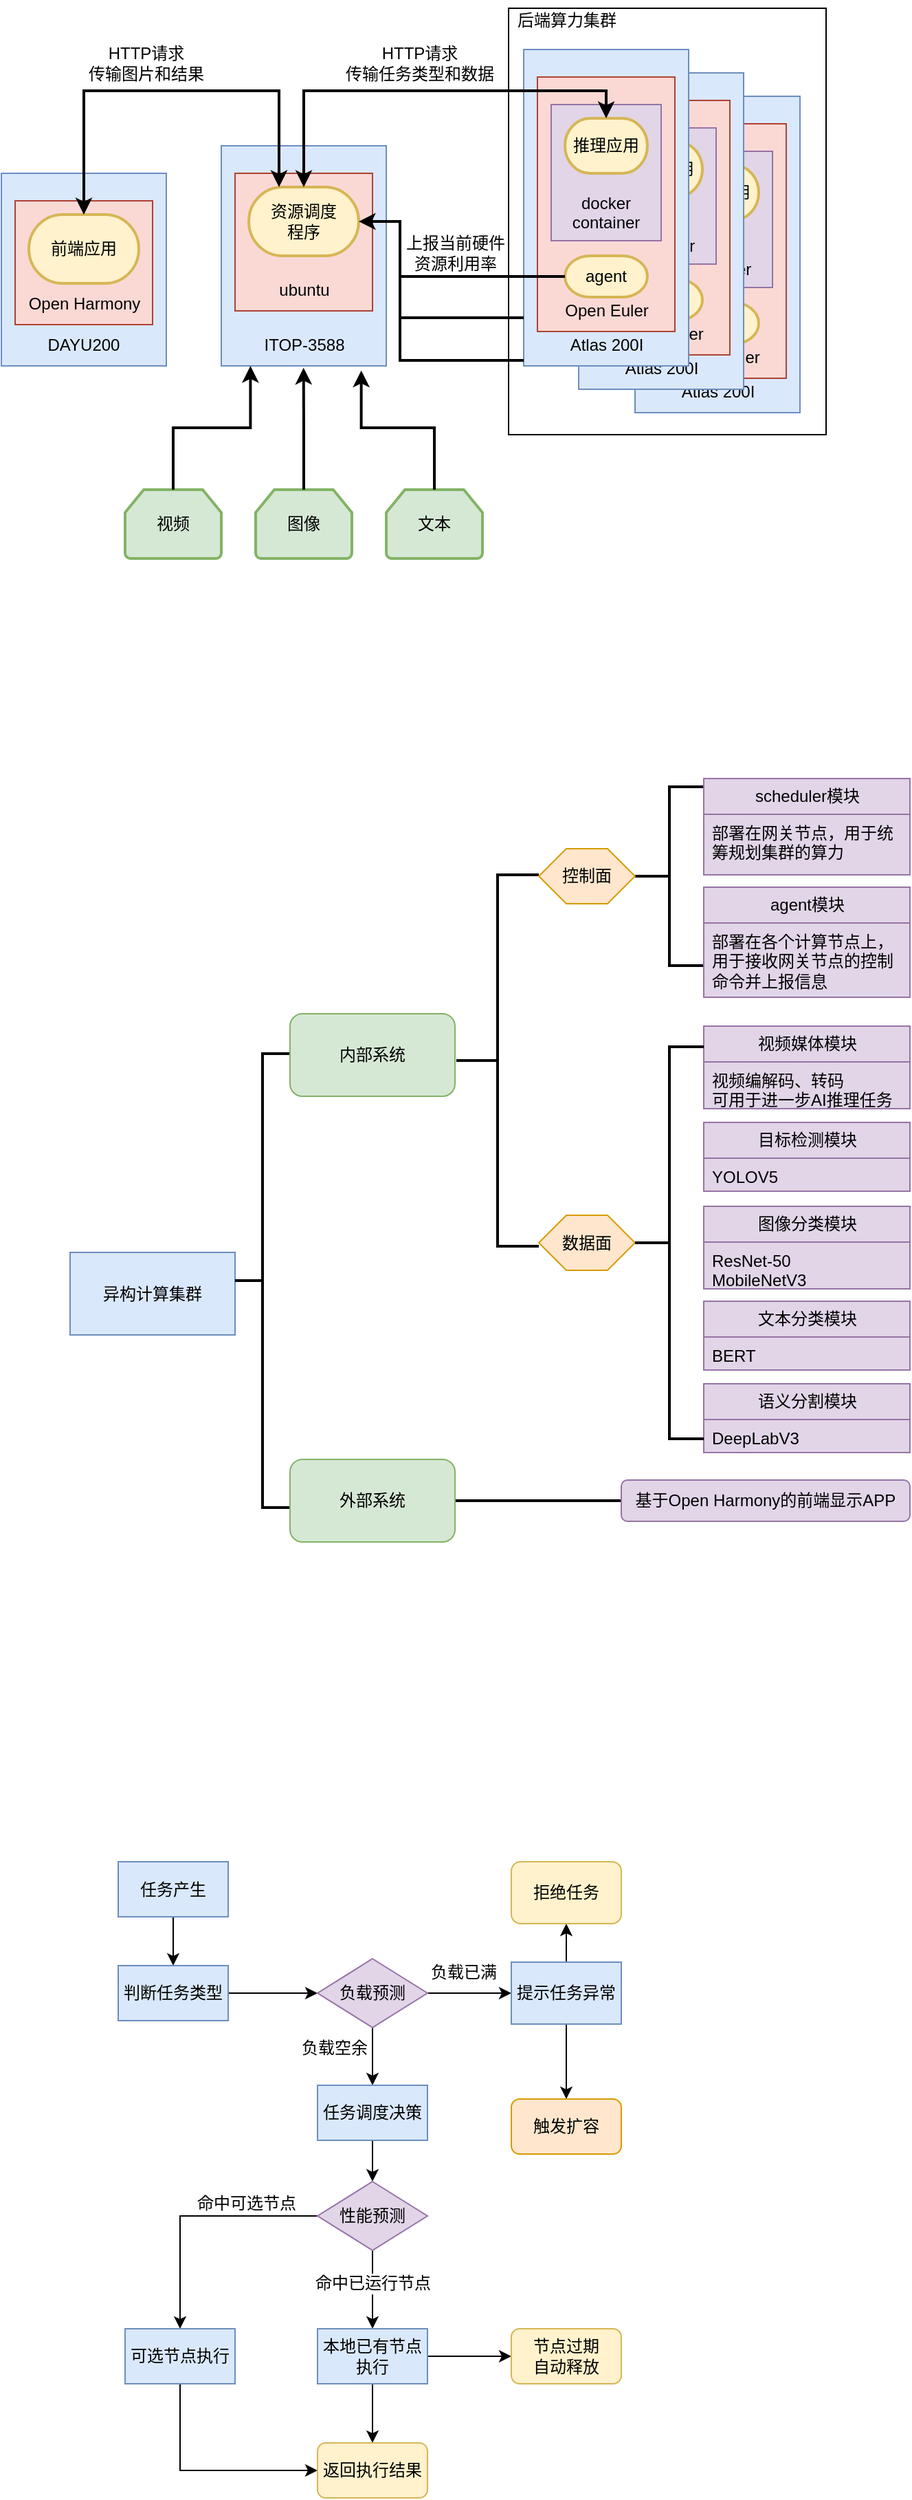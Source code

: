 <mxfile version="26.2.12">
  <diagram name="第 1 页" id="hc7zvkUpLv2Rvr7Ll1ZT">
    <mxGraphModel dx="1491" dy="804" grid="1" gridSize="10" guides="1" tooltips="1" connect="1" arrows="1" fold="1" page="1" pageScale="1" pageWidth="827" pageHeight="1169" math="0" shadow="0">
      <root>
        <mxCell id="0" />
        <mxCell id="1" parent="0" />
        <mxCell id="94nbrSoMffzkr9fx2lbW-61" value="Entity" style="whiteSpace=wrap;html=1;align=center;fillColor=none;" parent="1" vertex="1">
          <mxGeometry x="479" y="20" width="231" height="310" as="geometry" />
        </mxCell>
        <mxCell id="94nbrSoMffzkr9fx2lbW-47" value="" style="group" parent="1" vertex="1" connectable="0">
          <mxGeometry x="571" y="84" width="120" height="230" as="geometry" />
        </mxCell>
        <mxCell id="94nbrSoMffzkr9fx2lbW-48" value="" style="rounded=0;whiteSpace=wrap;html=1;fillColor=#dae8fc;strokeColor=#6c8ebf;" parent="94nbrSoMffzkr9fx2lbW-47" vertex="1">
          <mxGeometry width="120" height="230" as="geometry" />
        </mxCell>
        <mxCell id="94nbrSoMffzkr9fx2lbW-49" value="Atlas 200I" style="text;html=1;align=center;verticalAlign=middle;resizable=0;points=[];autosize=1;strokeColor=none;fillColor=none;" parent="94nbrSoMffzkr9fx2lbW-47" vertex="1">
          <mxGeometry x="20" y="200" width="80" height="30" as="geometry" />
        </mxCell>
        <mxCell id="94nbrSoMffzkr9fx2lbW-50" value="" style="rounded=0;whiteSpace=wrap;html=1;fillColor=#fad9d5;strokeColor=#ae4132;" parent="94nbrSoMffzkr9fx2lbW-47" vertex="1">
          <mxGeometry x="10" y="20" width="100" height="185" as="geometry" />
        </mxCell>
        <mxCell id="94nbrSoMffzkr9fx2lbW-51" value="Open Euler" style="text;html=1;align=center;verticalAlign=middle;resizable=0;points=[];autosize=1;strokeColor=none;fillColor=none;" parent="94nbrSoMffzkr9fx2lbW-47" vertex="1">
          <mxGeometry x="20" y="175" width="80" height="30" as="geometry" />
        </mxCell>
        <mxCell id="94nbrSoMffzkr9fx2lbW-52" value="&lt;div&gt;&lt;br&gt;&lt;/div&gt;&lt;div&gt;&lt;br&gt;&lt;/div&gt;&lt;div&gt;&lt;br&gt;&lt;/div&gt;&lt;div&gt;&lt;br&gt;&lt;/div&gt;&lt;div&gt;docker container&lt;/div&gt;" style="rounded=0;whiteSpace=wrap;html=1;fillColor=#e1d5e7;strokeColor=#9673a6;" parent="94nbrSoMffzkr9fx2lbW-47" vertex="1">
          <mxGeometry x="20" y="40" width="80" height="99" as="geometry" />
        </mxCell>
        <mxCell id="94nbrSoMffzkr9fx2lbW-53" value="agent" style="strokeWidth=2;html=1;shape=mxgraph.flowchart.terminator;whiteSpace=wrap;fillColor=#fff2cc;strokeColor=#d6b656;" parent="94nbrSoMffzkr9fx2lbW-47" vertex="1">
          <mxGeometry x="30" y="150" width="60" height="30" as="geometry" />
        </mxCell>
        <mxCell id="94nbrSoMffzkr9fx2lbW-54" value="推理应用" style="strokeWidth=2;html=1;shape=mxgraph.flowchart.terminator;whiteSpace=wrap;fillColor=#fff2cc;strokeColor=#d6b656;" parent="94nbrSoMffzkr9fx2lbW-47" vertex="1">
          <mxGeometry x="30" y="50" width="60" height="40" as="geometry" />
        </mxCell>
        <mxCell id="94nbrSoMffzkr9fx2lbW-39" value="" style="group" parent="1" vertex="1" connectable="0">
          <mxGeometry x="530" y="67" width="120" height="230" as="geometry" />
        </mxCell>
        <mxCell id="94nbrSoMffzkr9fx2lbW-40" value="" style="rounded=0;whiteSpace=wrap;html=1;fillColor=#dae8fc;strokeColor=#6c8ebf;" parent="94nbrSoMffzkr9fx2lbW-39" vertex="1">
          <mxGeometry width="120" height="230" as="geometry" />
        </mxCell>
        <mxCell id="94nbrSoMffzkr9fx2lbW-41" value="Atlas 200I" style="text;html=1;align=center;verticalAlign=middle;resizable=0;points=[];autosize=1;strokeColor=none;fillColor=none;" parent="94nbrSoMffzkr9fx2lbW-39" vertex="1">
          <mxGeometry x="20" y="200" width="80" height="30" as="geometry" />
        </mxCell>
        <mxCell id="94nbrSoMffzkr9fx2lbW-42" value="" style="rounded=0;whiteSpace=wrap;html=1;fillColor=#fad9d5;strokeColor=#ae4132;" parent="94nbrSoMffzkr9fx2lbW-39" vertex="1">
          <mxGeometry x="10" y="20" width="100" height="185" as="geometry" />
        </mxCell>
        <mxCell id="94nbrSoMffzkr9fx2lbW-43" value="Open Euler" style="text;html=1;align=center;verticalAlign=middle;resizable=0;points=[];autosize=1;strokeColor=none;fillColor=none;" parent="94nbrSoMffzkr9fx2lbW-39" vertex="1">
          <mxGeometry x="20" y="175" width="80" height="30" as="geometry" />
        </mxCell>
        <mxCell id="94nbrSoMffzkr9fx2lbW-44" value="&lt;div&gt;&lt;br&gt;&lt;/div&gt;&lt;div&gt;&lt;br&gt;&lt;/div&gt;&lt;div&gt;&lt;br&gt;&lt;/div&gt;&lt;div&gt;&lt;br&gt;&lt;/div&gt;&lt;div&gt;docker container&lt;/div&gt;" style="rounded=0;whiteSpace=wrap;html=1;fillColor=#e1d5e7;strokeColor=#9673a6;" parent="94nbrSoMffzkr9fx2lbW-39" vertex="1">
          <mxGeometry x="20" y="40" width="80" height="99" as="geometry" />
        </mxCell>
        <mxCell id="94nbrSoMffzkr9fx2lbW-45" value="agent" style="strokeWidth=2;html=1;shape=mxgraph.flowchart.terminator;whiteSpace=wrap;fillColor=#fff2cc;strokeColor=#d6b656;" parent="94nbrSoMffzkr9fx2lbW-39" vertex="1">
          <mxGeometry x="30" y="150" width="60" height="30" as="geometry" />
        </mxCell>
        <mxCell id="94nbrSoMffzkr9fx2lbW-46" value="推理应用" style="strokeWidth=2;html=1;shape=mxgraph.flowchart.terminator;whiteSpace=wrap;fillColor=#fff2cc;strokeColor=#d6b656;" parent="94nbrSoMffzkr9fx2lbW-39" vertex="1">
          <mxGeometry x="30" y="50" width="60" height="40" as="geometry" />
        </mxCell>
        <mxCell id="94nbrSoMffzkr9fx2lbW-21" value="" style="group" parent="1" vertex="1" connectable="0">
          <mxGeometry x="110" y="140" width="120" height="140" as="geometry" />
        </mxCell>
        <mxCell id="94nbrSoMffzkr9fx2lbW-1" value="&lt;div&gt;&lt;br&gt;&lt;/div&gt;" style="rounded=0;whiteSpace=wrap;html=1;fillColor=#dae8fc;strokeColor=#6c8ebf;movable=1;resizable=1;rotatable=1;deletable=1;editable=1;locked=0;connectable=1;" parent="94nbrSoMffzkr9fx2lbW-21" vertex="1">
          <mxGeometry width="120" height="140" as="geometry" />
        </mxCell>
        <mxCell id="94nbrSoMffzkr9fx2lbW-5" value="DAYU200" style="text;html=1;align=center;verticalAlign=middle;whiteSpace=wrap;rounded=0;movable=1;resizable=1;rotatable=1;deletable=1;editable=1;locked=0;connectable=1;" parent="94nbrSoMffzkr9fx2lbW-21" vertex="1">
          <mxGeometry x="30" y="110" width="60" height="30" as="geometry" />
        </mxCell>
        <mxCell id="94nbrSoMffzkr9fx2lbW-12" value="" style="rounded=0;whiteSpace=wrap;html=1;fillColor=#fad9d5;strokeColor=#ae4132;movable=1;resizable=1;rotatable=1;deletable=1;editable=1;locked=0;connectable=1;" parent="94nbrSoMffzkr9fx2lbW-21" vertex="1">
          <mxGeometry x="10" y="20" width="100" height="90" as="geometry" />
        </mxCell>
        <mxCell id="94nbrSoMffzkr9fx2lbW-13" value="Open Harmony" style="text;html=1;align=center;verticalAlign=middle;resizable=1;points=[];autosize=1;strokeColor=none;fillColor=none;movable=1;rotatable=1;deletable=1;editable=1;locked=0;connectable=1;" parent="94nbrSoMffzkr9fx2lbW-21" vertex="1">
          <mxGeometry x="10" y="80" width="100" height="30" as="geometry" />
        </mxCell>
        <mxCell id="94nbrSoMffzkr9fx2lbW-4" value="前端应用" style="strokeWidth=2;html=1;shape=mxgraph.flowchart.terminator;whiteSpace=wrap;fillColor=#fff2cc;strokeColor=#d6b656;movable=1;resizable=1;rotatable=1;deletable=1;editable=1;locked=0;connectable=1;" parent="94nbrSoMffzkr9fx2lbW-21" vertex="1">
          <mxGeometry x="20" y="30" width="80" height="50" as="geometry" />
        </mxCell>
        <mxCell id="94nbrSoMffzkr9fx2lbW-22" value="" style="group" parent="1" vertex="1" connectable="0">
          <mxGeometry x="270" y="120" width="120" height="160" as="geometry" />
        </mxCell>
        <mxCell id="94nbrSoMffzkr9fx2lbW-2" value="" style="rounded=0;whiteSpace=wrap;html=1;fillColor=#dae8fc;strokeColor=#6c8ebf;" parent="94nbrSoMffzkr9fx2lbW-22" vertex="1">
          <mxGeometry width="120" height="160" as="geometry" />
        </mxCell>
        <mxCell id="94nbrSoMffzkr9fx2lbW-6" value="" style="rounded=0;whiteSpace=wrap;html=1;fillColor=#fad9d5;strokeColor=#ae4132;" parent="94nbrSoMffzkr9fx2lbW-22" vertex="1">
          <mxGeometry x="10" y="20" width="100" height="100" as="geometry" />
        </mxCell>
        <mxCell id="94nbrSoMffzkr9fx2lbW-7" value="ITOP-3588" style="text;html=1;align=center;verticalAlign=middle;resizable=0;points=[];autosize=1;strokeColor=none;fillColor=none;" parent="94nbrSoMffzkr9fx2lbW-22" vertex="1">
          <mxGeometry x="20" y="130" width="80" height="30" as="geometry" />
        </mxCell>
        <mxCell id="94nbrSoMffzkr9fx2lbW-8" value="ubuntu" style="text;html=1;align=center;verticalAlign=middle;resizable=0;points=[];autosize=1;strokeColor=none;fillColor=none;" parent="94nbrSoMffzkr9fx2lbW-22" vertex="1">
          <mxGeometry x="30" y="90" width="60" height="30" as="geometry" />
        </mxCell>
        <mxCell id="94nbrSoMffzkr9fx2lbW-9" value="&lt;div&gt;资源调度&lt;/div&gt;&lt;div&gt;程序&lt;/div&gt;" style="strokeWidth=2;html=1;shape=mxgraph.flowchart.terminator;whiteSpace=wrap;fillColor=#fff2cc;strokeColor=#d6b656;" parent="94nbrSoMffzkr9fx2lbW-22" vertex="1">
          <mxGeometry x="20" y="30" width="80" height="50" as="geometry" />
        </mxCell>
        <mxCell id="94nbrSoMffzkr9fx2lbW-23" value="" style="group" parent="1" vertex="1" connectable="0">
          <mxGeometry x="490" y="50" width="250" height="315" as="geometry" />
        </mxCell>
        <mxCell id="94nbrSoMffzkr9fx2lbW-10" value="" style="rounded=0;whiteSpace=wrap;html=1;fillColor=#dae8fc;strokeColor=#6c8ebf;" parent="94nbrSoMffzkr9fx2lbW-23" vertex="1">
          <mxGeometry width="120" height="230" as="geometry" />
        </mxCell>
        <mxCell id="94nbrSoMffzkr9fx2lbW-11" value="Atlas 200I" style="text;html=1;align=center;verticalAlign=middle;resizable=0;points=[];autosize=1;strokeColor=none;fillColor=none;" parent="94nbrSoMffzkr9fx2lbW-23" vertex="1">
          <mxGeometry x="20" y="200" width="80" height="30" as="geometry" />
        </mxCell>
        <mxCell id="94nbrSoMffzkr9fx2lbW-14" value="" style="rounded=0;whiteSpace=wrap;html=1;fillColor=#fad9d5;strokeColor=#ae4132;" parent="94nbrSoMffzkr9fx2lbW-23" vertex="1">
          <mxGeometry x="10" y="20" width="100" height="185" as="geometry" />
        </mxCell>
        <mxCell id="94nbrSoMffzkr9fx2lbW-15" value="Open Euler" style="text;html=1;align=center;verticalAlign=middle;resizable=0;points=[];autosize=1;strokeColor=none;fillColor=none;" parent="94nbrSoMffzkr9fx2lbW-23" vertex="1">
          <mxGeometry x="20" y="175" width="80" height="30" as="geometry" />
        </mxCell>
        <mxCell id="94nbrSoMffzkr9fx2lbW-17" value="&lt;div&gt;&lt;br&gt;&lt;/div&gt;&lt;div&gt;&lt;br&gt;&lt;/div&gt;&lt;div&gt;&lt;br&gt;&lt;/div&gt;&lt;div&gt;&lt;br&gt;&lt;/div&gt;&lt;div&gt;docker container&lt;/div&gt;" style="rounded=0;whiteSpace=wrap;html=1;fillColor=#e1d5e7;strokeColor=#9673a6;" parent="94nbrSoMffzkr9fx2lbW-23" vertex="1">
          <mxGeometry x="20" y="40" width="80" height="99" as="geometry" />
        </mxCell>
        <mxCell id="94nbrSoMffzkr9fx2lbW-19" value="agent" style="strokeWidth=2;html=1;shape=mxgraph.flowchart.terminator;whiteSpace=wrap;fillColor=#fff2cc;strokeColor=#d6b656;" parent="94nbrSoMffzkr9fx2lbW-23" vertex="1">
          <mxGeometry x="30" y="150" width="60" height="30" as="geometry" />
        </mxCell>
        <mxCell id="94nbrSoMffzkr9fx2lbW-20" value="推理应用" style="strokeWidth=2;html=1;shape=mxgraph.flowchart.terminator;whiteSpace=wrap;fillColor=#fff2cc;strokeColor=#d6b656;" parent="94nbrSoMffzkr9fx2lbW-23" vertex="1">
          <mxGeometry x="30" y="50" width="60" height="40" as="geometry" />
        </mxCell>
        <mxCell id="94nbrSoMffzkr9fx2lbW-24" style="edgeStyle=orthogonalEdgeStyle;rounded=0;orthogonalLoop=1;jettySize=auto;html=1;exitX=0.5;exitY=0;exitDx=0;exitDy=0;exitPerimeter=0;startArrow=classic;startFill=1;strokeWidth=2;" parent="1" source="94nbrSoMffzkr9fx2lbW-4" edge="1">
          <mxGeometry relative="1" as="geometry">
            <mxPoint x="312" y="150" as="targetPoint" />
            <Array as="points">
              <mxPoint x="170" y="80" />
              <mxPoint x="312" y="80" />
            </Array>
          </mxGeometry>
        </mxCell>
        <mxCell id="94nbrSoMffzkr9fx2lbW-25" value="视频" style="strokeWidth=2;html=1;shape=mxgraph.flowchart.loop_limit;whiteSpace=wrap;fillColor=#d5e8d4;strokeColor=#82b366;" parent="1" vertex="1">
          <mxGeometry x="200" y="370" width="70" height="50" as="geometry" />
        </mxCell>
        <mxCell id="94nbrSoMffzkr9fx2lbW-26" value="图像" style="strokeWidth=2;html=1;shape=mxgraph.flowchart.loop_limit;whiteSpace=wrap;fillColor=#d5e8d4;strokeColor=#82b366;" parent="1" vertex="1">
          <mxGeometry x="295" y="370" width="70" height="50" as="geometry" />
        </mxCell>
        <mxCell id="94nbrSoMffzkr9fx2lbW-28" value="文本" style="strokeWidth=2;html=1;shape=mxgraph.flowchart.loop_limit;whiteSpace=wrap;fillColor=#d5e8d4;strokeColor=#82b366;" parent="1" vertex="1">
          <mxGeometry x="390" y="370" width="70" height="50" as="geometry" />
        </mxCell>
        <mxCell id="94nbrSoMffzkr9fx2lbW-29" style="edgeStyle=orthogonalEdgeStyle;rounded=0;orthogonalLoop=1;jettySize=auto;html=1;exitX=0.5;exitY=0;exitDx=0;exitDy=0;exitPerimeter=0;entryX=0.015;entryY=1;entryDx=0;entryDy=0;entryPerimeter=0;strokeWidth=2;" parent="1" source="94nbrSoMffzkr9fx2lbW-25" target="94nbrSoMffzkr9fx2lbW-7" edge="1">
          <mxGeometry relative="1" as="geometry" />
        </mxCell>
        <mxCell id="94nbrSoMffzkr9fx2lbW-30" style="edgeStyle=orthogonalEdgeStyle;rounded=0;orthogonalLoop=1;jettySize=auto;html=1;exitX=0.5;exitY=0;exitDx=0;exitDy=0;exitPerimeter=0;entryX=0.498;entryY=1.044;entryDx=0;entryDy=0;entryPerimeter=0;strokeWidth=2;" parent="1" source="94nbrSoMffzkr9fx2lbW-26" target="94nbrSoMffzkr9fx2lbW-7" edge="1">
          <mxGeometry relative="1" as="geometry" />
        </mxCell>
        <mxCell id="94nbrSoMffzkr9fx2lbW-31" style="edgeStyle=orthogonalEdgeStyle;rounded=0;orthogonalLoop=1;jettySize=auto;html=1;exitX=0.5;exitY=0;exitDx=0;exitDy=0;exitPerimeter=0;entryX=1.023;entryY=1.111;entryDx=0;entryDy=0;entryPerimeter=0;strokeWidth=2;" parent="1" source="94nbrSoMffzkr9fx2lbW-28" target="94nbrSoMffzkr9fx2lbW-7" edge="1">
          <mxGeometry relative="1" as="geometry" />
        </mxCell>
        <mxCell id="94nbrSoMffzkr9fx2lbW-33" style="edgeStyle=orthogonalEdgeStyle;rounded=0;orthogonalLoop=1;jettySize=auto;html=1;exitX=0;exitY=0.5;exitDx=0;exitDy=0;exitPerimeter=0;entryX=1;entryY=0.5;entryDx=0;entryDy=0;entryPerimeter=0;strokeWidth=2;" parent="1" source="94nbrSoMffzkr9fx2lbW-19" target="94nbrSoMffzkr9fx2lbW-9" edge="1">
          <mxGeometry relative="1" as="geometry">
            <Array as="points">
              <mxPoint x="400" y="215" />
              <mxPoint x="400" y="175" />
            </Array>
          </mxGeometry>
        </mxCell>
        <mxCell id="94nbrSoMffzkr9fx2lbW-34" value="&lt;div&gt;HTTP请求&lt;/div&gt;&lt;div&gt;传输图片和结果&lt;/div&gt;" style="text;html=1;align=center;verticalAlign=middle;resizable=0;points=[];autosize=1;strokeColor=none;fillColor=none;" parent="1" vertex="1">
          <mxGeometry x="160" y="40" width="110" height="40" as="geometry" />
        </mxCell>
        <mxCell id="94nbrSoMffzkr9fx2lbW-36" style="edgeStyle=orthogonalEdgeStyle;rounded=0;orthogonalLoop=1;jettySize=auto;html=1;exitX=0.5;exitY=0;exitDx=0;exitDy=0;exitPerimeter=0;entryX=0.5;entryY=0;entryDx=0;entryDy=0;entryPerimeter=0;strokeWidth=2;startArrow=classic;startFill=1;" parent="1" source="94nbrSoMffzkr9fx2lbW-9" target="94nbrSoMffzkr9fx2lbW-20" edge="1">
          <mxGeometry relative="1" as="geometry" />
        </mxCell>
        <mxCell id="94nbrSoMffzkr9fx2lbW-37" value="&lt;div&gt;HTTP请求&lt;/div&gt;&lt;div&gt;传输任务类型和数据&lt;/div&gt;" style="text;html=1;align=center;verticalAlign=middle;resizable=0;points=[];autosize=1;strokeColor=none;fillColor=none;" parent="1" vertex="1">
          <mxGeometry x="349" y="40" width="130" height="40" as="geometry" />
        </mxCell>
        <mxCell id="94nbrSoMffzkr9fx2lbW-38" value="&lt;div&gt;上报当前硬件&lt;/div&gt;&lt;div&gt;资源利用率&lt;/div&gt;" style="text;html=1;align=center;verticalAlign=middle;resizable=0;points=[];autosize=1;strokeColor=none;fillColor=none;" parent="1" vertex="1">
          <mxGeometry x="390" y="178" width="100" height="40" as="geometry" />
        </mxCell>
        <mxCell id="94nbrSoMffzkr9fx2lbW-59" style="edgeStyle=orthogonalEdgeStyle;rounded=0;orthogonalLoop=1;jettySize=auto;html=1;strokeWidth=2;endArrow=none;startFill=0;" parent="1" edge="1">
          <mxGeometry relative="1" as="geometry">
            <mxPoint x="490" y="276" as="sourcePoint" />
            <mxPoint x="400" y="230" as="targetPoint" />
            <Array as="points">
              <mxPoint x="400" y="276" />
              <mxPoint x="400" y="230" />
            </Array>
          </mxGeometry>
        </mxCell>
        <mxCell id="94nbrSoMffzkr9fx2lbW-58" style="edgeStyle=orthogonalEdgeStyle;rounded=0;orthogonalLoop=1;jettySize=auto;html=1;strokeWidth=2;endArrow=none;startFill=0;" parent="1" edge="1">
          <mxGeometry relative="1" as="geometry">
            <mxPoint x="490" y="245" as="sourcePoint" />
            <mxPoint x="400" y="200" as="targetPoint" />
            <Array as="points">
              <mxPoint x="400" y="245" />
              <mxPoint x="400" y="200" />
            </Array>
          </mxGeometry>
        </mxCell>
        <mxCell id="94nbrSoMffzkr9fx2lbW-62" value="后端算力集群" style="text;html=1;align=center;verticalAlign=middle;resizable=0;points=[];autosize=1;strokeColor=none;fillColor=none;" parent="1" vertex="1">
          <mxGeometry x="471" y="14" width="100" height="30" as="geometry" />
        </mxCell>
        <mxCell id="ptIUgz5gia44wLrKjykI-1" value="异构计算集群" style="rounded=0;whiteSpace=wrap;html=1;fillColor=#dae8fc;strokeColor=#6c8ebf;" parent="1" vertex="1">
          <mxGeometry x="160" y="924.5" width="120" height="60" as="geometry" />
        </mxCell>
        <mxCell id="ptIUgz5gia44wLrKjykI-2" value="" style="strokeWidth=2;html=1;shape=mxgraph.flowchart.annotation_2;align=left;labelPosition=right;pointerEvents=1;" parent="1" vertex="1">
          <mxGeometry x="280" y="780" width="40" height="330" as="geometry" />
        </mxCell>
        <mxCell id="ptIUgz5gia44wLrKjykI-3" value="内部系统" style="rounded=1;whiteSpace=wrap;html=1;fillColor=#d5e8d4;strokeColor=#82b366;" parent="1" vertex="1">
          <mxGeometry x="320" y="751" width="120" height="60" as="geometry" />
        </mxCell>
        <mxCell id="ptIUgz5gia44wLrKjykI-40" style="edgeStyle=orthogonalEdgeStyle;rounded=0;orthogonalLoop=1;jettySize=auto;html=1;exitX=1;exitY=0.5;exitDx=0;exitDy=0;endArrow=none;startFill=0;strokeWidth=2;entryX=0;entryY=0.5;entryDx=0;entryDy=0;" parent="1" source="ptIUgz5gia44wLrKjykI-4" edge="1" target="ptIUgz5gia44wLrKjykI-41">
          <mxGeometry relative="1" as="geometry">
            <mxPoint x="590" y="1128.4" as="targetPoint" />
          </mxGeometry>
        </mxCell>
        <mxCell id="ptIUgz5gia44wLrKjykI-4" value="外部系统" style="rounded=1;whiteSpace=wrap;html=1;fillColor=#d5e8d4;strokeColor=#82b366;" parent="1" vertex="1">
          <mxGeometry x="320" y="1075" width="120" height="60" as="geometry" />
        </mxCell>
        <mxCell id="ptIUgz5gia44wLrKjykI-5" value="" style="strokeWidth=2;html=1;shape=mxgraph.flowchart.annotation_2;align=left;labelPosition=right;pointerEvents=1;" parent="1" vertex="1">
          <mxGeometry x="441" y="650" width="60" height="270" as="geometry" />
        </mxCell>
        <mxCell id="ptIUgz5gia44wLrKjykI-7" value="" style="strokeWidth=2;html=1;shape=mxgraph.flowchart.annotation_2;align=left;labelPosition=right;pointerEvents=1;" parent="1" vertex="1">
          <mxGeometry x="571" y="586" width="50" height="130" as="geometry" />
        </mxCell>
        <mxCell id="ptIUgz5gia44wLrKjykI-9" value="控制面" style="shape=hexagon;perimeter=hexagonPerimeter2;whiteSpace=wrap;html=1;fixedSize=1;fillColor=#ffe6cc;strokeColor=#d79b00;" parent="1" vertex="1">
          <mxGeometry x="501" y="631" width="70" height="40" as="geometry" />
        </mxCell>
        <mxCell id="ptIUgz5gia44wLrKjykI-11" value="scheduler模块" style="swimlane;fontStyle=0;childLayout=stackLayout;horizontal=1;startSize=26;fillColor=#e1d5e7;horizontalStack=0;resizeParent=1;resizeParentMax=0;resizeLast=0;collapsible=1;marginBottom=0;html=1;strokeColor=#9673a6;" parent="1" vertex="1">
          <mxGeometry x="621" y="580" width="150" height="70" as="geometry" />
        </mxCell>
        <mxCell id="ptIUgz5gia44wLrKjykI-12" value="部署在网关节点，用于统筹规划集群的算力" style="text;strokeColor=#9673a6;fillColor=#e1d5e7;align=left;verticalAlign=top;spacingLeft=4;spacingRight=4;overflow=hidden;rotatable=0;points=[[0,0.5],[1,0.5]];portConstraint=eastwest;whiteSpace=wrap;html=1;" parent="ptIUgz5gia44wLrKjykI-11" vertex="1">
          <mxGeometry y="26" width="150" height="44" as="geometry" />
        </mxCell>
        <mxCell id="ptIUgz5gia44wLrKjykI-15" value="agent模块" style="swimlane;fontStyle=0;childLayout=stackLayout;horizontal=1;startSize=26;fillColor=#e1d5e7;horizontalStack=0;resizeParent=1;resizeParentMax=0;resizeLast=0;collapsible=1;marginBottom=0;html=1;strokeColor=#9673a6;" parent="1" vertex="1">
          <mxGeometry x="621" y="659" width="150" height="80" as="geometry" />
        </mxCell>
        <mxCell id="ptIUgz5gia44wLrKjykI-16" value="部署在各个计算节点上，用于接收网关节点的控制命令并上报信息" style="text;strokeColor=#9673a6;fillColor=#e1d5e7;align=left;verticalAlign=top;spacingLeft=4;spacingRight=4;overflow=hidden;rotatable=0;points=[[0,0.5],[1,0.5]];portConstraint=eastwest;whiteSpace=wrap;html=1;" parent="ptIUgz5gia44wLrKjykI-15" vertex="1">
          <mxGeometry y="26" width="150" height="54" as="geometry" />
        </mxCell>
        <mxCell id="ptIUgz5gia44wLrKjykI-17" value="数据面" style="shape=hexagon;perimeter=hexagonPerimeter2;whiteSpace=wrap;html=1;fixedSize=1;fillColor=#ffe6cc;strokeColor=#d79b00;" parent="1" vertex="1">
          <mxGeometry x="501" y="897.5" width="70" height="40" as="geometry" />
        </mxCell>
        <mxCell id="ptIUgz5gia44wLrKjykI-19" value="视频媒体模块" style="swimlane;fontStyle=0;childLayout=stackLayout;horizontal=1;startSize=26;fillColor=#e1d5e7;horizontalStack=0;resizeParent=1;resizeParentMax=0;resizeLast=0;collapsible=1;marginBottom=0;html=1;strokeColor=#9673a6;" parent="1" vertex="1">
          <mxGeometry x="621" y="760" width="150" height="60" as="geometry" />
        </mxCell>
        <mxCell id="ptIUgz5gia44wLrKjykI-20" value="&lt;div&gt;视频编解码、转码&lt;/div&gt;&lt;div&gt;可用于进一步AI推理任务&lt;/div&gt;" style="text;strokeColor=#9673a6;fillColor=#e1d5e7;align=left;verticalAlign=top;spacingLeft=4;spacingRight=4;overflow=hidden;rotatable=0;points=[[0,0.5],[1,0.5]];portConstraint=eastwest;whiteSpace=wrap;html=1;" parent="ptIUgz5gia44wLrKjykI-19" vertex="1">
          <mxGeometry y="26" width="150" height="34" as="geometry" />
        </mxCell>
        <mxCell id="ptIUgz5gia44wLrKjykI-21" value="目标检测模块" style="swimlane;fontStyle=0;childLayout=stackLayout;horizontal=1;startSize=26;fillColor=#e1d5e7;horizontalStack=0;resizeParent=1;resizeParentMax=0;resizeLast=0;collapsible=1;marginBottom=0;html=1;strokeColor=#9673a6;" parent="1" vertex="1">
          <mxGeometry x="621" y="830" width="150" height="50" as="geometry" />
        </mxCell>
        <mxCell id="ptIUgz5gia44wLrKjykI-22" value="YOLOV5" style="text;strokeColor=#9673a6;fillColor=#e1d5e7;align=left;verticalAlign=top;spacingLeft=4;spacingRight=4;overflow=hidden;rotatable=0;points=[[0,0.5],[1,0.5]];portConstraint=eastwest;whiteSpace=wrap;html=1;" parent="ptIUgz5gia44wLrKjykI-21" vertex="1">
          <mxGeometry y="26" width="150" height="24" as="geometry" />
        </mxCell>
        <mxCell id="ptIUgz5gia44wLrKjykI-32" value="图像分类模块" style="swimlane;fontStyle=0;childLayout=stackLayout;horizontal=1;startSize=26;fillColor=#e1d5e7;horizontalStack=0;resizeParent=1;resizeParentMax=0;resizeLast=0;collapsible=1;marginBottom=0;html=1;strokeColor=#9673a6;" parent="1" vertex="1">
          <mxGeometry x="621" y="891" width="150" height="60" as="geometry" />
        </mxCell>
        <mxCell id="ptIUgz5gia44wLrKjykI-33" value="&lt;div&gt;ResNet-50&lt;/div&gt;&lt;div&gt;MobileNetV3&lt;/div&gt;" style="text;strokeColor=#9673a6;fillColor=#e1d5e7;align=left;verticalAlign=top;spacingLeft=4;spacingRight=4;overflow=hidden;rotatable=0;points=[[0,0.5],[1,0.5]];portConstraint=eastwest;whiteSpace=wrap;html=1;" parent="ptIUgz5gia44wLrKjykI-32" vertex="1">
          <mxGeometry y="26" width="150" height="34" as="geometry" />
        </mxCell>
        <mxCell id="ptIUgz5gia44wLrKjykI-34" value="文本分类模块" style="swimlane;fontStyle=0;childLayout=stackLayout;horizontal=1;startSize=26;fillColor=#e1d5e7;horizontalStack=0;resizeParent=1;resizeParentMax=0;resizeLast=0;collapsible=1;marginBottom=0;html=1;strokeColor=#9673a6;" parent="1" vertex="1">
          <mxGeometry x="621" y="960" width="150" height="50" as="geometry" />
        </mxCell>
        <mxCell id="ptIUgz5gia44wLrKjykI-35" value="BERT" style="text;strokeColor=#9673a6;fillColor=#e1d5e7;align=left;verticalAlign=top;spacingLeft=4;spacingRight=4;overflow=hidden;rotatable=0;points=[[0,0.5],[1,0.5]];portConstraint=eastwest;whiteSpace=wrap;html=1;" parent="ptIUgz5gia44wLrKjykI-34" vertex="1">
          <mxGeometry y="26" width="150" height="24" as="geometry" />
        </mxCell>
        <mxCell id="ptIUgz5gia44wLrKjykI-36" value="语义分割模块" style="swimlane;fontStyle=0;childLayout=stackLayout;horizontal=1;startSize=26;fillColor=#e1d5e7;horizontalStack=0;resizeParent=1;resizeParentMax=0;resizeLast=0;collapsible=1;marginBottom=0;html=1;strokeColor=#9673a6;" parent="1" vertex="1">
          <mxGeometry x="621" y="1020" width="150" height="50" as="geometry" />
        </mxCell>
        <mxCell id="ptIUgz5gia44wLrKjykI-37" value="DeepLabV3" style="text;strokeColor=#9673a6;fillColor=#e1d5e7;align=left;verticalAlign=top;spacingLeft=4;spacingRight=4;overflow=hidden;rotatable=0;points=[[0,0.5],[1,0.5]];portConstraint=eastwest;whiteSpace=wrap;html=1;" parent="ptIUgz5gia44wLrKjykI-36" vertex="1">
          <mxGeometry y="26" width="150" height="24" as="geometry" />
        </mxCell>
        <mxCell id="ptIUgz5gia44wLrKjykI-39" value="" style="strokeWidth=2;html=1;shape=mxgraph.flowchart.annotation_2;align=left;labelPosition=right;pointerEvents=1;" parent="1" vertex="1">
          <mxGeometry x="571" y="775" width="50" height="285" as="geometry" />
        </mxCell>
        <mxCell id="ptIUgz5gia44wLrKjykI-41" value="基于Open Harmony的前端显示APP" style="rounded=1;whiteSpace=wrap;html=1;fillColor=#e1d5e7;strokeColor=#9673a6;" parent="1" vertex="1">
          <mxGeometry x="561" y="1090" width="210" height="30" as="geometry" />
        </mxCell>
        <mxCell id="Xun2qEZos5ywSX1DPPP5-5" value="" style="edgeStyle=orthogonalEdgeStyle;rounded=0;orthogonalLoop=1;jettySize=auto;html=1;" parent="1" source="Xun2qEZos5ywSX1DPPP5-1" target="Xun2qEZos5ywSX1DPPP5-4" edge="1">
          <mxGeometry relative="1" as="geometry" />
        </mxCell>
        <mxCell id="Xun2qEZos5ywSX1DPPP5-1" value="任务产生" style="rounded=0;whiteSpace=wrap;html=1;fillColor=#dae8fc;strokeColor=#6c8ebf;" parent="1" vertex="1">
          <mxGeometry x="195" y="1367.5" width="80" height="40" as="geometry" />
        </mxCell>
        <mxCell id="Xun2qEZos5ywSX1DPPP5-7" value="" style="edgeStyle=orthogonalEdgeStyle;rounded=0;orthogonalLoop=1;jettySize=auto;html=1;" parent="1" source="Xun2qEZos5ywSX1DPPP5-4" target="Xun2qEZos5ywSX1DPPP5-6" edge="1">
          <mxGeometry relative="1" as="geometry" />
        </mxCell>
        <mxCell id="Xun2qEZos5ywSX1DPPP5-4" value="判断任务类型" style="rounded=0;whiteSpace=wrap;html=1;fillColor=#dae8fc;strokeColor=#6c8ebf;" parent="1" vertex="1">
          <mxGeometry x="195" y="1443" width="80" height="40" as="geometry" />
        </mxCell>
        <mxCell id="Xun2qEZos5ywSX1DPPP5-9" value="" style="edgeStyle=orthogonalEdgeStyle;rounded=0;orthogonalLoop=1;jettySize=auto;html=1;" parent="1" source="Xun2qEZos5ywSX1DPPP5-6" target="Xun2qEZos5ywSX1DPPP5-8" edge="1">
          <mxGeometry relative="1" as="geometry" />
        </mxCell>
        <mxCell id="Xun2qEZos5ywSX1DPPP5-12" value="" style="edgeStyle=orthogonalEdgeStyle;rounded=0;orthogonalLoop=1;jettySize=auto;html=1;" parent="1" source="Xun2qEZos5ywSX1DPPP5-6" target="Xun2qEZos5ywSX1DPPP5-11" edge="1">
          <mxGeometry relative="1" as="geometry" />
        </mxCell>
        <mxCell id="Xun2qEZos5ywSX1DPPP5-6" value="负载预测" style="rhombus;whiteSpace=wrap;html=1;fillColor=#e1d5e7;strokeColor=#9673a6;" parent="1" vertex="1">
          <mxGeometry x="340" y="1438" width="80" height="50" as="geometry" />
        </mxCell>
        <mxCell id="Xun2qEZos5ywSX1DPPP5-23" style="edgeStyle=orthogonalEdgeStyle;rounded=0;orthogonalLoop=1;jettySize=auto;html=1;exitX=0.5;exitY=1;exitDx=0;exitDy=0;entryX=0.5;entryY=0;entryDx=0;entryDy=0;" parent="1" source="Xun2qEZos5ywSX1DPPP5-8" target="Xun2qEZos5ywSX1DPPP5-21" edge="1">
          <mxGeometry relative="1" as="geometry" />
        </mxCell>
        <mxCell id="Xun2qEZos5ywSX1DPPP5-8" value="任务调度决策" style="whiteSpace=wrap;html=1;fillColor=#dae8fc;strokeColor=#6c8ebf;" parent="1" vertex="1">
          <mxGeometry x="340" y="1530" width="80" height="40" as="geometry" />
        </mxCell>
        <mxCell id="Xun2qEZos5ywSX1DPPP5-10" value="负载空余" style="text;html=1;align=center;verticalAlign=middle;resizable=0;points=[];autosize=1;strokeColor=none;fillColor=none;" parent="1" vertex="1">
          <mxGeometry x="317" y="1488" width="70" height="30" as="geometry" />
        </mxCell>
        <mxCell id="Xun2qEZos5ywSX1DPPP5-17" value="" style="edgeStyle=orthogonalEdgeStyle;rounded=0;orthogonalLoop=1;jettySize=auto;html=1;" parent="1" source="Xun2qEZos5ywSX1DPPP5-11" target="Xun2qEZos5ywSX1DPPP5-16" edge="1">
          <mxGeometry relative="1" as="geometry" />
        </mxCell>
        <mxCell id="Xun2qEZos5ywSX1DPPP5-19" value="" style="edgeStyle=orthogonalEdgeStyle;rounded=0;orthogonalLoop=1;jettySize=auto;html=1;" parent="1" source="Xun2qEZos5ywSX1DPPP5-11" target="Xun2qEZos5ywSX1DPPP5-18" edge="1">
          <mxGeometry relative="1" as="geometry" />
        </mxCell>
        <mxCell id="Xun2qEZos5ywSX1DPPP5-11" value="提示任务异常" style="whiteSpace=wrap;html=1;fillColor=#dae8fc;strokeColor=#6c8ebf;" parent="1" vertex="1">
          <mxGeometry x="481" y="1440.5" width="80" height="45" as="geometry" />
        </mxCell>
        <mxCell id="Xun2qEZos5ywSX1DPPP5-13" value="负载已满" style="text;html=1;align=center;verticalAlign=middle;resizable=0;points=[];autosize=1;strokeColor=none;fillColor=none;" parent="1" vertex="1">
          <mxGeometry x="411" y="1433" width="70" height="30" as="geometry" />
        </mxCell>
        <mxCell id="Xun2qEZos5ywSX1DPPP5-16" value="触发扩容" style="whiteSpace=wrap;html=1;fillColor=#ffe6cc;strokeColor=#d79b00;rounded=1;" parent="1" vertex="1">
          <mxGeometry x="481" y="1540" width="80" height="40" as="geometry" />
        </mxCell>
        <mxCell id="Xun2qEZos5ywSX1DPPP5-18" value="拒绝任务" style="whiteSpace=wrap;html=1;fillColor=#fff2cc;strokeColor=#d6b656;rounded=1;" parent="1" vertex="1">
          <mxGeometry x="481" y="1367.5" width="80" height="45" as="geometry" />
        </mxCell>
        <mxCell id="Xun2qEZos5ywSX1DPPP5-25" value="" style="edgeStyle=orthogonalEdgeStyle;rounded=0;orthogonalLoop=1;jettySize=auto;html=1;" parent="1" source="Xun2qEZos5ywSX1DPPP5-21" target="Xun2qEZos5ywSX1DPPP5-24" edge="1">
          <mxGeometry relative="1" as="geometry" />
        </mxCell>
        <mxCell id="Xun2qEZos5ywSX1DPPP5-30" value="命中已运行节点" style="edgeLabel;html=1;align=center;verticalAlign=middle;resizable=0;points=[];fontSize=12;" parent="Xun2qEZos5ywSX1DPPP5-25" vertex="1" connectable="0">
          <mxGeometry x="-0.236" y="1" relative="1" as="geometry">
            <mxPoint x="-1" y="2" as="offset" />
          </mxGeometry>
        </mxCell>
        <mxCell id="Xun2qEZos5ywSX1DPPP5-27" value="" style="edgeStyle=orthogonalEdgeStyle;rounded=0;orthogonalLoop=1;jettySize=auto;html=1;" parent="1" source="Xun2qEZos5ywSX1DPPP5-21" target="Xun2qEZos5ywSX1DPPP5-26" edge="1">
          <mxGeometry relative="1" as="geometry" />
        </mxCell>
        <mxCell id="Xun2qEZos5ywSX1DPPP5-21" value="性能预测" style="rhombus;whiteSpace=wrap;html=1;fillColor=#e1d5e7;strokeColor=#9673a6;" parent="1" vertex="1">
          <mxGeometry x="340" y="1600" width="80" height="50" as="geometry" />
        </mxCell>
        <mxCell id="Xun2qEZos5ywSX1DPPP5-32" value="" style="edgeStyle=orthogonalEdgeStyle;rounded=0;orthogonalLoop=1;jettySize=auto;html=1;" parent="1" source="Xun2qEZos5ywSX1DPPP5-24" target="Xun2qEZos5ywSX1DPPP5-31" edge="1">
          <mxGeometry relative="1" as="geometry" />
        </mxCell>
        <mxCell id="Xun2qEZos5ywSX1DPPP5-36" value="" style="edgeStyle=orthogonalEdgeStyle;rounded=0;orthogonalLoop=1;jettySize=auto;html=1;" parent="1" source="Xun2qEZos5ywSX1DPPP5-24" target="Xun2qEZos5ywSX1DPPP5-35" edge="1">
          <mxGeometry relative="1" as="geometry" />
        </mxCell>
        <mxCell id="Xun2qEZos5ywSX1DPPP5-24" value="本地已有节点执行" style="whiteSpace=wrap;html=1;fillColor=#dae8fc;strokeColor=#6c8ebf;" parent="1" vertex="1">
          <mxGeometry x="340" y="1707" width="80" height="40" as="geometry" />
        </mxCell>
        <mxCell id="Xun2qEZos5ywSX1DPPP5-34" style="edgeStyle=orthogonalEdgeStyle;rounded=0;orthogonalLoop=1;jettySize=auto;html=1;exitX=0.5;exitY=1;exitDx=0;exitDy=0;entryX=0;entryY=0.5;entryDx=0;entryDy=0;" parent="1" source="Xun2qEZos5ywSX1DPPP5-26" target="Xun2qEZos5ywSX1DPPP5-31" edge="1">
          <mxGeometry relative="1" as="geometry" />
        </mxCell>
        <mxCell id="Xun2qEZos5ywSX1DPPP5-26" value="可选节点执行" style="whiteSpace=wrap;html=1;fillColor=#dae8fc;strokeColor=#6c8ebf;" parent="1" vertex="1">
          <mxGeometry x="200" y="1707" width="80" height="40" as="geometry" />
        </mxCell>
        <mxCell id="Xun2qEZos5ywSX1DPPP5-28" value="命中可选节点" style="text;html=1;align=center;verticalAlign=middle;resizable=0;points=[];autosize=1;strokeColor=none;fillColor=none;" parent="1" vertex="1">
          <mxGeometry x="238" y="1601" width="100" height="30" as="geometry" />
        </mxCell>
        <mxCell id="Xun2qEZos5ywSX1DPPP5-31" value="返回执行结果" style="whiteSpace=wrap;html=1;fillColor=#fff2cc;strokeColor=#d6b656;rounded=1;" parent="1" vertex="1">
          <mxGeometry x="340" y="1790" width="80" height="40" as="geometry" />
        </mxCell>
        <mxCell id="Xun2qEZos5ywSX1DPPP5-35" value="&lt;div&gt;节点过期&lt;/div&gt;&lt;div&gt;自动释放&lt;/div&gt;" style="whiteSpace=wrap;html=1;fillColor=#fff2cc;strokeColor=#d6b656;rounded=1;" parent="1" vertex="1">
          <mxGeometry x="481" y="1707" width="80" height="40" as="geometry" />
        </mxCell>
      </root>
    </mxGraphModel>
  </diagram>
</mxfile>
